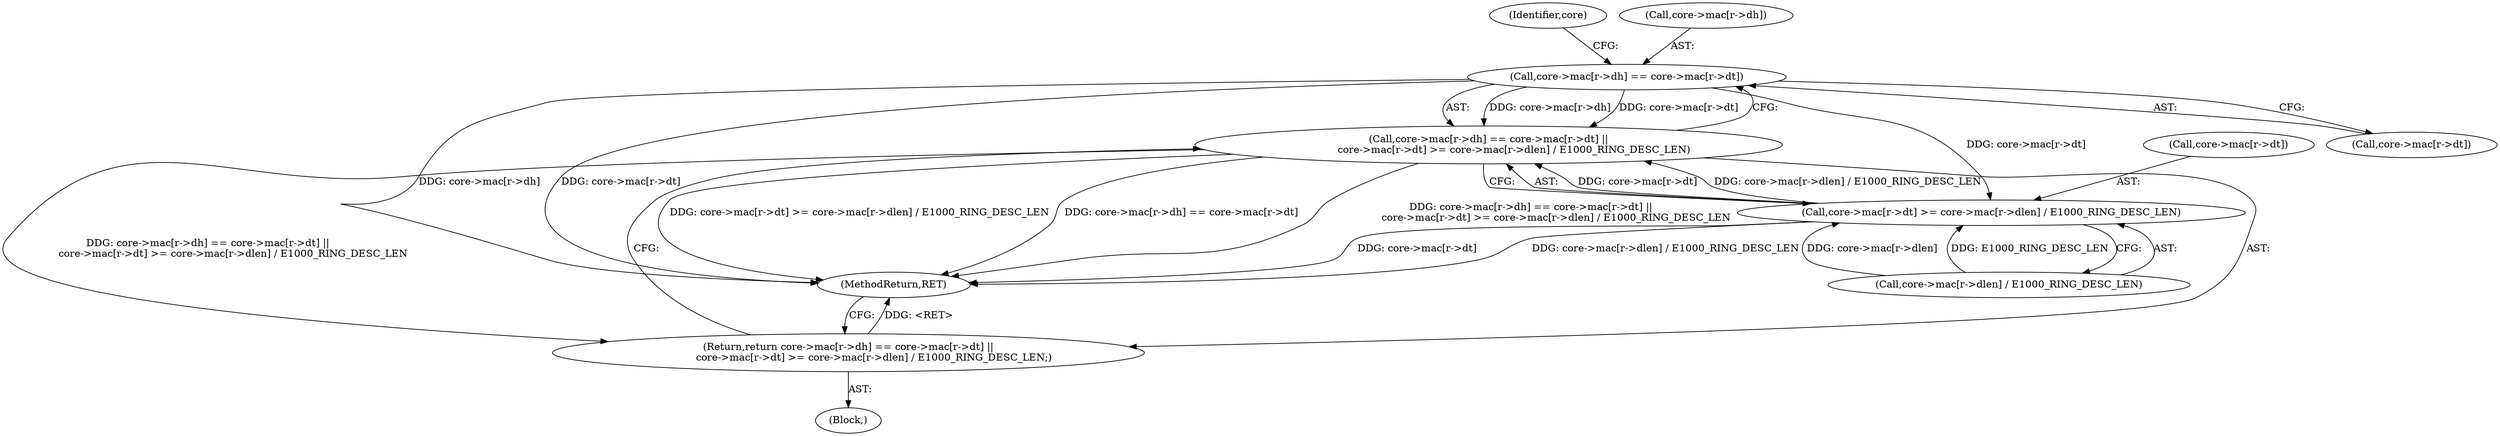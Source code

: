 digraph "0_qemu_4154c7e03fa55b4cf52509a83d50d6c09d743b77@pointer" {
"1000106" [label="(Call,core->mac[r->dh] == core->mac[r->dt])"];
"1000105" [label="(Call,core->mac[r->dh] == core->mac[r->dt] ||\n                core->mac[r->dt] >= core->mac[r->dlen] / E1000_RING_DESC_LEN)"];
"1000104" [label="(Return,return core->mac[r->dh] == core->mac[r->dt] ||\n                core->mac[r->dt] >= core->mac[r->dlen] / E1000_RING_DESC_LEN;)"];
"1000121" [label="(Call,core->mac[r->dt] >= core->mac[r->dlen] / E1000_RING_DESC_LEN)"];
"1000124" [label="(Identifier,core)"];
"1000121" [label="(Call,core->mac[r->dt] >= core->mac[r->dlen] / E1000_RING_DESC_LEN)"];
"1000104" [label="(Return,return core->mac[r->dh] == core->mac[r->dt] ||\n                core->mac[r->dt] >= core->mac[r->dlen] / E1000_RING_DESC_LEN;)"];
"1000103" [label="(Block,)"];
"1000105" [label="(Call,core->mac[r->dh] == core->mac[r->dt] ||\n                core->mac[r->dt] >= core->mac[r->dlen] / E1000_RING_DESC_LEN)"];
"1000129" [label="(Call,core->mac[r->dlen] / E1000_RING_DESC_LEN)"];
"1000106" [label="(Call,core->mac[r->dh] == core->mac[r->dt])"];
"1000114" [label="(Call,core->mac[r->dt])"];
"1000138" [label="(MethodReturn,RET)"];
"1000122" [label="(Call,core->mac[r->dt])"];
"1000107" [label="(Call,core->mac[r->dh])"];
"1000106" -> "1000105"  [label="AST: "];
"1000106" -> "1000114"  [label="CFG: "];
"1000107" -> "1000106"  [label="AST: "];
"1000114" -> "1000106"  [label="AST: "];
"1000124" -> "1000106"  [label="CFG: "];
"1000105" -> "1000106"  [label="CFG: "];
"1000106" -> "1000138"  [label="DDG: core->mac[r->dh]"];
"1000106" -> "1000138"  [label="DDG: core->mac[r->dt]"];
"1000106" -> "1000105"  [label="DDG: core->mac[r->dh]"];
"1000106" -> "1000105"  [label="DDG: core->mac[r->dt]"];
"1000106" -> "1000121"  [label="DDG: core->mac[r->dt]"];
"1000105" -> "1000104"  [label="AST: "];
"1000105" -> "1000121"  [label="CFG: "];
"1000121" -> "1000105"  [label="AST: "];
"1000104" -> "1000105"  [label="CFG: "];
"1000105" -> "1000138"  [label="DDG: core->mac[r->dh] == core->mac[r->dt] ||\n                core->mac[r->dt] >= core->mac[r->dlen] / E1000_RING_DESC_LEN"];
"1000105" -> "1000138"  [label="DDG: core->mac[r->dt] >= core->mac[r->dlen] / E1000_RING_DESC_LEN"];
"1000105" -> "1000138"  [label="DDG: core->mac[r->dh] == core->mac[r->dt]"];
"1000105" -> "1000104"  [label="DDG: core->mac[r->dh] == core->mac[r->dt] ||\n                core->mac[r->dt] >= core->mac[r->dlen] / E1000_RING_DESC_LEN"];
"1000121" -> "1000105"  [label="DDG: core->mac[r->dt]"];
"1000121" -> "1000105"  [label="DDG: core->mac[r->dlen] / E1000_RING_DESC_LEN"];
"1000104" -> "1000103"  [label="AST: "];
"1000138" -> "1000104"  [label="CFG: "];
"1000104" -> "1000138"  [label="DDG: <RET>"];
"1000121" -> "1000129"  [label="CFG: "];
"1000122" -> "1000121"  [label="AST: "];
"1000129" -> "1000121"  [label="AST: "];
"1000121" -> "1000138"  [label="DDG: core->mac[r->dlen] / E1000_RING_DESC_LEN"];
"1000121" -> "1000138"  [label="DDG: core->mac[r->dt]"];
"1000129" -> "1000121"  [label="DDG: core->mac[r->dlen]"];
"1000129" -> "1000121"  [label="DDG: E1000_RING_DESC_LEN"];
}
